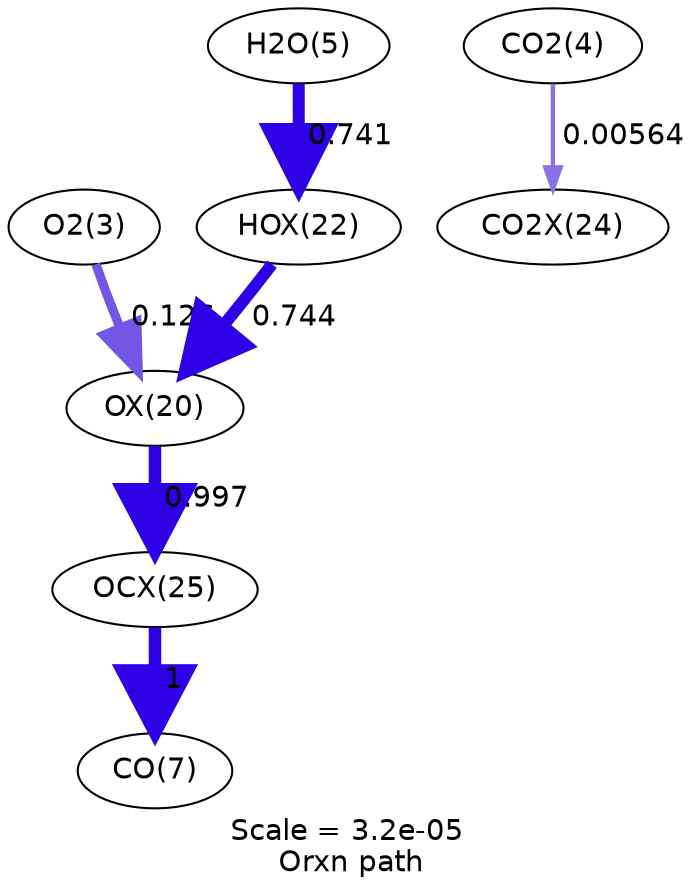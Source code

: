 digraph reaction_paths {
center=1;
s4 -> s22[fontname="Helvetica", style="setlinewidth(4.44)", arrowsize=2.22, color="0.7, 0.626, 0.9"
, label=" 0.126"];
s24 -> s22[fontname="Helvetica", style="setlinewidth(5.78)", arrowsize=2.89, color="0.7, 1.24, 0.9"
, label=" 0.744"];
s22 -> s27[fontname="Helvetica", style="setlinewidth(6)", arrowsize=3, color="0.7, 1.5, 0.9"
, label=" 0.997"];
s6 -> s24[fontname="Helvetica", style="setlinewidth(5.77)", arrowsize=2.89, color="0.7, 1.24, 0.9"
, label=" 0.741"];
s27 -> s8[fontname="Helvetica", style="setlinewidth(6)", arrowsize=3, color="0.7, 1.5, 0.9"
, label=" 1"];
s5 -> s26[fontname="Helvetica", style="setlinewidth(2.09)", arrowsize=1.05, color="0.7, 0.506, 0.9"
, label=" 0.00564"];
s4 [ fontname="Helvetica", label="O2(3)"];
s5 [ fontname="Helvetica", label="CO2(4)"];
s6 [ fontname="Helvetica", label="H2O(5)"];
s8 [ fontname="Helvetica", label="CO(7)"];
s22 [ fontname="Helvetica", label="OX(20)"];
s24 [ fontname="Helvetica", label="HOX(22)"];
s26 [ fontname="Helvetica", label="CO2X(24)"];
s27 [ fontname="Helvetica", label="OCX(25)"];
 label = "Scale = 3.2e-05\l Orxn path";
 fontname = "Helvetica";
}
